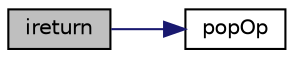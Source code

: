 digraph "ireturn"
{
 // INTERACTIVE_SVG=YES
  edge [fontname="Helvetica",fontsize="10",labelfontname="Helvetica",labelfontsize="10"];
  node [fontname="Helvetica",fontsize="10",shape=record];
  rankdir="LR";
  Node2917 [label="ireturn",height=0.2,width=0.4,color="black", fillcolor="grey75", style="filled", fontcolor="black"];
  Node2917 -> Node2918 [color="midnightblue",fontsize="10",style="solid",fontname="Helvetica"];
  Node2918 [label="popOp",height=0.2,width=0.4,color="black", fillcolor="white", style="filled",URL="$frame_8c.html#a3670f378856724ca85ced056e6bfc5c4"];
}
